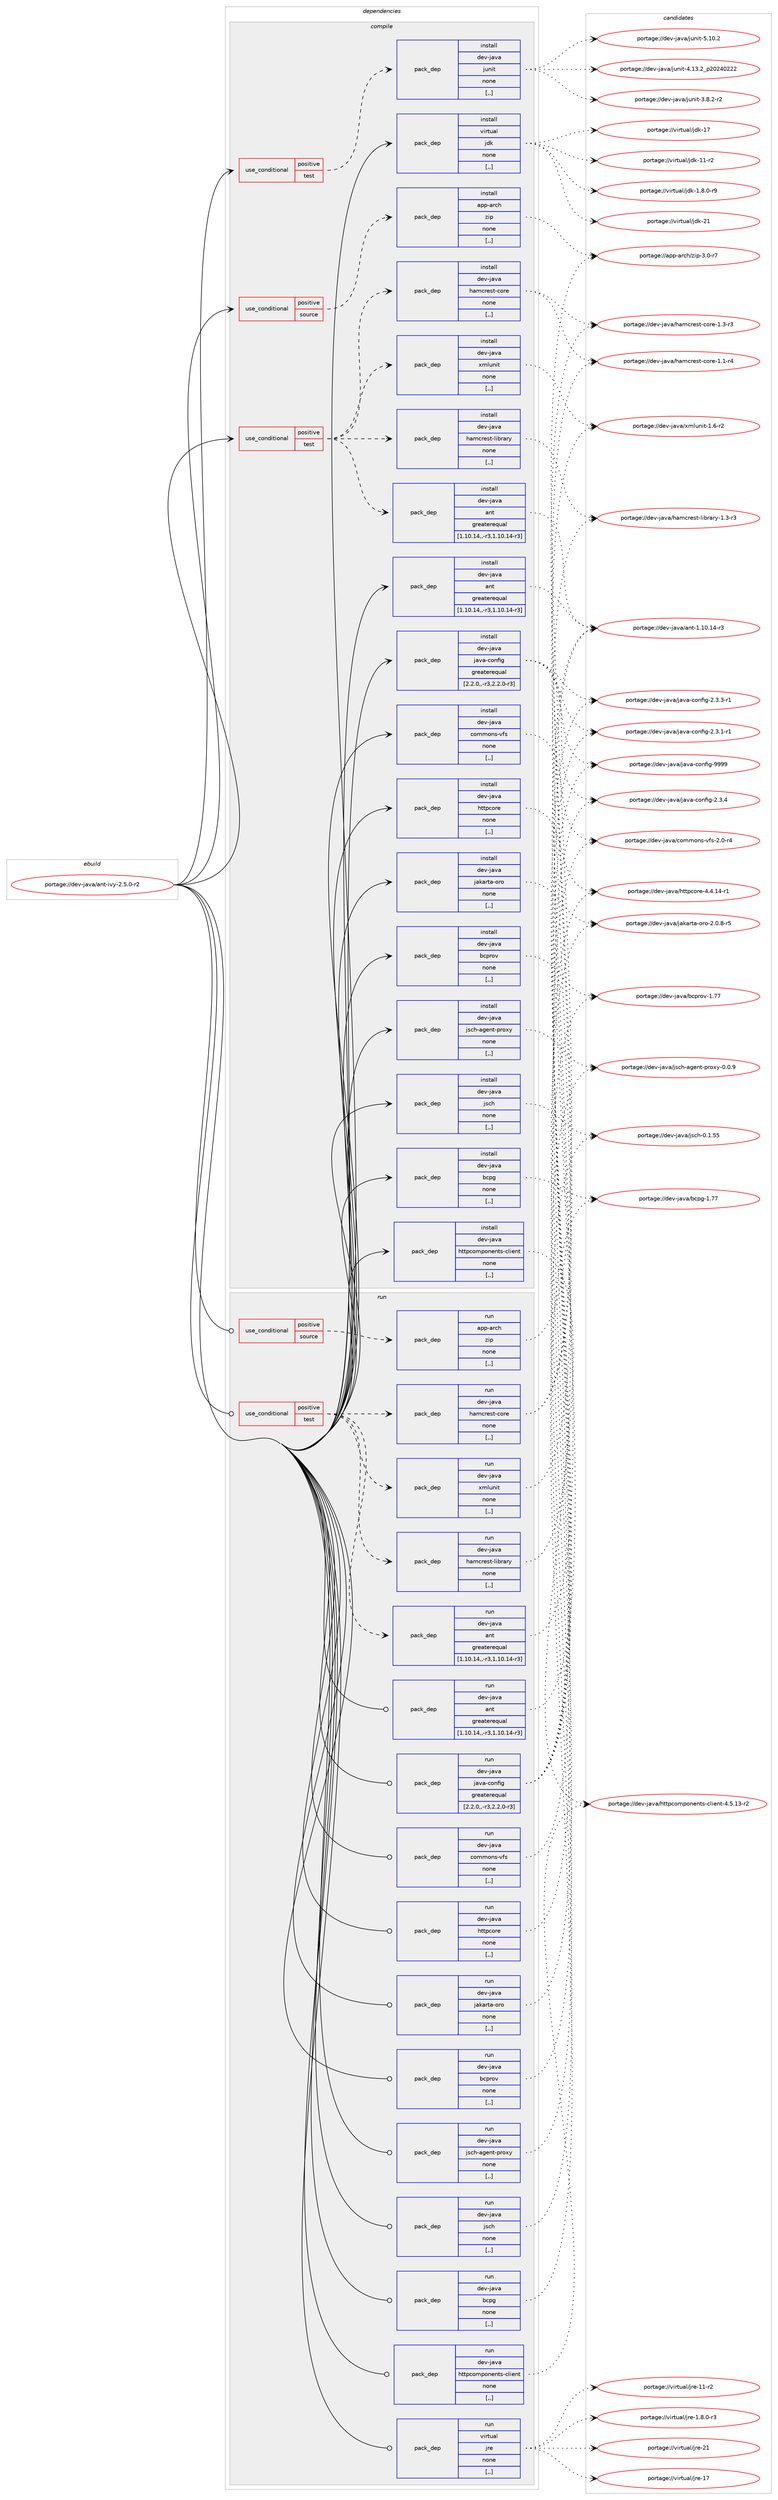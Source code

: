 digraph prolog {

# *************
# Graph options
# *************

newrank=true;
concentrate=true;
compound=true;
graph [rankdir=LR,fontname=Helvetica,fontsize=10,ranksep=1.5];#, ranksep=2.5, nodesep=0.2];
edge  [arrowhead=vee];
node  [fontname=Helvetica,fontsize=10];

# **********
# The ebuild
# **********

subgraph cluster_leftcol {
color=gray;
rank=same;
label=<<i>ebuild</i>>;
id [label="portage://dev-java/ant-ivy-2.5.0-r2", color=red, width=4, href="../dev-java/ant-ivy-2.5.0-r2.svg"];
}

# ****************
# The dependencies
# ****************

subgraph cluster_midcol {
color=gray;
label=<<i>dependencies</i>>;
subgraph cluster_compile {
fillcolor="#eeeeee";
style=filled;
label=<<i>compile</i>>;
subgraph cond21308 {
dependency91831 [label=<<TABLE BORDER="0" CELLBORDER="1" CELLSPACING="0" CELLPADDING="4"><TR><TD ROWSPAN="3" CELLPADDING="10">use_conditional</TD></TR><TR><TD>positive</TD></TR><TR><TD>source</TD></TR></TABLE>>, shape=none, color=red];
subgraph pack69480 {
dependency91832 [label=<<TABLE BORDER="0" CELLBORDER="1" CELLSPACING="0" CELLPADDING="4" WIDTH="220"><TR><TD ROWSPAN="6" CELLPADDING="30">pack_dep</TD></TR><TR><TD WIDTH="110">install</TD></TR><TR><TD>app-arch</TD></TR><TR><TD>zip</TD></TR><TR><TD>none</TD></TR><TR><TD>[,,]</TD></TR></TABLE>>, shape=none, color=blue];
}
dependency91831:e -> dependency91832:w [weight=20,style="dashed",arrowhead="vee"];
}
id:e -> dependency91831:w [weight=20,style="solid",arrowhead="vee"];
subgraph cond21309 {
dependency91833 [label=<<TABLE BORDER="0" CELLBORDER="1" CELLSPACING="0" CELLPADDING="4"><TR><TD ROWSPAN="3" CELLPADDING="10">use_conditional</TD></TR><TR><TD>positive</TD></TR><TR><TD>test</TD></TR></TABLE>>, shape=none, color=red];
subgraph pack69481 {
dependency91834 [label=<<TABLE BORDER="0" CELLBORDER="1" CELLSPACING="0" CELLPADDING="4" WIDTH="220"><TR><TD ROWSPAN="6" CELLPADDING="30">pack_dep</TD></TR><TR><TD WIDTH="110">install</TD></TR><TR><TD>dev-java</TD></TR><TR><TD>ant</TD></TR><TR><TD>greaterequal</TD></TR><TR><TD>[1.10.14,,-r3,1.10.14-r3]</TD></TR></TABLE>>, shape=none, color=blue];
}
dependency91833:e -> dependency91834:w [weight=20,style="dashed",arrowhead="vee"];
subgraph pack69482 {
dependency91835 [label=<<TABLE BORDER="0" CELLBORDER="1" CELLSPACING="0" CELLPADDING="4" WIDTH="220"><TR><TD ROWSPAN="6" CELLPADDING="30">pack_dep</TD></TR><TR><TD WIDTH="110">install</TD></TR><TR><TD>dev-java</TD></TR><TR><TD>hamcrest-core</TD></TR><TR><TD>none</TD></TR><TR><TD>[,,]</TD></TR></TABLE>>, shape=none, color=blue];
}
dependency91833:e -> dependency91835:w [weight=20,style="dashed",arrowhead="vee"];
subgraph pack69483 {
dependency91836 [label=<<TABLE BORDER="0" CELLBORDER="1" CELLSPACING="0" CELLPADDING="4" WIDTH="220"><TR><TD ROWSPAN="6" CELLPADDING="30">pack_dep</TD></TR><TR><TD WIDTH="110">install</TD></TR><TR><TD>dev-java</TD></TR><TR><TD>hamcrest-library</TD></TR><TR><TD>none</TD></TR><TR><TD>[,,]</TD></TR></TABLE>>, shape=none, color=blue];
}
dependency91833:e -> dependency91836:w [weight=20,style="dashed",arrowhead="vee"];
subgraph pack69484 {
dependency91837 [label=<<TABLE BORDER="0" CELLBORDER="1" CELLSPACING="0" CELLPADDING="4" WIDTH="220"><TR><TD ROWSPAN="6" CELLPADDING="30">pack_dep</TD></TR><TR><TD WIDTH="110">install</TD></TR><TR><TD>dev-java</TD></TR><TR><TD>xmlunit</TD></TR><TR><TD>none</TD></TR><TR><TD>[,,]</TD></TR></TABLE>>, shape=none, color=blue];
}
dependency91833:e -> dependency91837:w [weight=20,style="dashed",arrowhead="vee"];
}
id:e -> dependency91833:w [weight=20,style="solid",arrowhead="vee"];
subgraph cond21310 {
dependency91838 [label=<<TABLE BORDER="0" CELLBORDER="1" CELLSPACING="0" CELLPADDING="4"><TR><TD ROWSPAN="3" CELLPADDING="10">use_conditional</TD></TR><TR><TD>positive</TD></TR><TR><TD>test</TD></TR></TABLE>>, shape=none, color=red];
subgraph pack69485 {
dependency91839 [label=<<TABLE BORDER="0" CELLBORDER="1" CELLSPACING="0" CELLPADDING="4" WIDTH="220"><TR><TD ROWSPAN="6" CELLPADDING="30">pack_dep</TD></TR><TR><TD WIDTH="110">install</TD></TR><TR><TD>dev-java</TD></TR><TR><TD>junit</TD></TR><TR><TD>none</TD></TR><TR><TD>[,,]</TD></TR></TABLE>>, shape=none, color=blue];
}
dependency91838:e -> dependency91839:w [weight=20,style="dashed",arrowhead="vee"];
}
id:e -> dependency91838:w [weight=20,style="solid",arrowhead="vee"];
subgraph pack69486 {
dependency91840 [label=<<TABLE BORDER="0" CELLBORDER="1" CELLSPACING="0" CELLPADDING="4" WIDTH="220"><TR><TD ROWSPAN="6" CELLPADDING="30">pack_dep</TD></TR><TR><TD WIDTH="110">install</TD></TR><TR><TD>dev-java</TD></TR><TR><TD>ant</TD></TR><TR><TD>greaterequal</TD></TR><TR><TD>[1.10.14,,-r3,1.10.14-r3]</TD></TR></TABLE>>, shape=none, color=blue];
}
id:e -> dependency91840:w [weight=20,style="solid",arrowhead="vee"];
subgraph pack69487 {
dependency91841 [label=<<TABLE BORDER="0" CELLBORDER="1" CELLSPACING="0" CELLPADDING="4" WIDTH="220"><TR><TD ROWSPAN="6" CELLPADDING="30">pack_dep</TD></TR><TR><TD WIDTH="110">install</TD></TR><TR><TD>dev-java</TD></TR><TR><TD>bcpg</TD></TR><TR><TD>none</TD></TR><TR><TD>[,,]</TD></TR></TABLE>>, shape=none, color=blue];
}
id:e -> dependency91841:w [weight=20,style="solid",arrowhead="vee"];
subgraph pack69488 {
dependency91842 [label=<<TABLE BORDER="0" CELLBORDER="1" CELLSPACING="0" CELLPADDING="4" WIDTH="220"><TR><TD ROWSPAN="6" CELLPADDING="30">pack_dep</TD></TR><TR><TD WIDTH="110">install</TD></TR><TR><TD>dev-java</TD></TR><TR><TD>bcprov</TD></TR><TR><TD>none</TD></TR><TR><TD>[,,]</TD></TR></TABLE>>, shape=none, color=blue];
}
id:e -> dependency91842:w [weight=20,style="solid",arrowhead="vee"];
subgraph pack69489 {
dependency91843 [label=<<TABLE BORDER="0" CELLBORDER="1" CELLSPACING="0" CELLPADDING="4" WIDTH="220"><TR><TD ROWSPAN="6" CELLPADDING="30">pack_dep</TD></TR><TR><TD WIDTH="110">install</TD></TR><TR><TD>dev-java</TD></TR><TR><TD>commons-vfs</TD></TR><TR><TD>none</TD></TR><TR><TD>[,,]</TD></TR></TABLE>>, shape=none, color=blue];
}
id:e -> dependency91843:w [weight=20,style="solid",arrowhead="vee"];
subgraph pack69490 {
dependency91844 [label=<<TABLE BORDER="0" CELLBORDER="1" CELLSPACING="0" CELLPADDING="4" WIDTH="220"><TR><TD ROWSPAN="6" CELLPADDING="30">pack_dep</TD></TR><TR><TD WIDTH="110">install</TD></TR><TR><TD>dev-java</TD></TR><TR><TD>httpcomponents-client</TD></TR><TR><TD>none</TD></TR><TR><TD>[,,]</TD></TR></TABLE>>, shape=none, color=blue];
}
id:e -> dependency91844:w [weight=20,style="solid",arrowhead="vee"];
subgraph pack69491 {
dependency91845 [label=<<TABLE BORDER="0" CELLBORDER="1" CELLSPACING="0" CELLPADDING="4" WIDTH="220"><TR><TD ROWSPAN="6" CELLPADDING="30">pack_dep</TD></TR><TR><TD WIDTH="110">install</TD></TR><TR><TD>dev-java</TD></TR><TR><TD>httpcore</TD></TR><TR><TD>none</TD></TR><TR><TD>[,,]</TD></TR></TABLE>>, shape=none, color=blue];
}
id:e -> dependency91845:w [weight=20,style="solid",arrowhead="vee"];
subgraph pack69492 {
dependency91846 [label=<<TABLE BORDER="0" CELLBORDER="1" CELLSPACING="0" CELLPADDING="4" WIDTH="220"><TR><TD ROWSPAN="6" CELLPADDING="30">pack_dep</TD></TR><TR><TD WIDTH="110">install</TD></TR><TR><TD>dev-java</TD></TR><TR><TD>jakarta-oro</TD></TR><TR><TD>none</TD></TR><TR><TD>[,,]</TD></TR></TABLE>>, shape=none, color=blue];
}
id:e -> dependency91846:w [weight=20,style="solid",arrowhead="vee"];
subgraph pack69493 {
dependency91847 [label=<<TABLE BORDER="0" CELLBORDER="1" CELLSPACING="0" CELLPADDING="4" WIDTH="220"><TR><TD ROWSPAN="6" CELLPADDING="30">pack_dep</TD></TR><TR><TD WIDTH="110">install</TD></TR><TR><TD>dev-java</TD></TR><TR><TD>java-config</TD></TR><TR><TD>greaterequal</TD></TR><TR><TD>[2.2.0,,-r3,2.2.0-r3]</TD></TR></TABLE>>, shape=none, color=blue];
}
id:e -> dependency91847:w [weight=20,style="solid",arrowhead="vee"];
subgraph pack69494 {
dependency91848 [label=<<TABLE BORDER="0" CELLBORDER="1" CELLSPACING="0" CELLPADDING="4" WIDTH="220"><TR><TD ROWSPAN="6" CELLPADDING="30">pack_dep</TD></TR><TR><TD WIDTH="110">install</TD></TR><TR><TD>dev-java</TD></TR><TR><TD>jsch</TD></TR><TR><TD>none</TD></TR><TR><TD>[,,]</TD></TR></TABLE>>, shape=none, color=blue];
}
id:e -> dependency91848:w [weight=20,style="solid",arrowhead="vee"];
subgraph pack69495 {
dependency91849 [label=<<TABLE BORDER="0" CELLBORDER="1" CELLSPACING="0" CELLPADDING="4" WIDTH="220"><TR><TD ROWSPAN="6" CELLPADDING="30">pack_dep</TD></TR><TR><TD WIDTH="110">install</TD></TR><TR><TD>dev-java</TD></TR><TR><TD>jsch-agent-proxy</TD></TR><TR><TD>none</TD></TR><TR><TD>[,,]</TD></TR></TABLE>>, shape=none, color=blue];
}
id:e -> dependency91849:w [weight=20,style="solid",arrowhead="vee"];
subgraph pack69496 {
dependency91850 [label=<<TABLE BORDER="0" CELLBORDER="1" CELLSPACING="0" CELLPADDING="4" WIDTH="220"><TR><TD ROWSPAN="6" CELLPADDING="30">pack_dep</TD></TR><TR><TD WIDTH="110">install</TD></TR><TR><TD>virtual</TD></TR><TR><TD>jdk</TD></TR><TR><TD>none</TD></TR><TR><TD>[,,]</TD></TR></TABLE>>, shape=none, color=blue];
}
id:e -> dependency91850:w [weight=20,style="solid",arrowhead="vee"];
}
subgraph cluster_compileandrun {
fillcolor="#eeeeee";
style=filled;
label=<<i>compile and run</i>>;
}
subgraph cluster_run {
fillcolor="#eeeeee";
style=filled;
label=<<i>run</i>>;
subgraph cond21311 {
dependency91851 [label=<<TABLE BORDER="0" CELLBORDER="1" CELLSPACING="0" CELLPADDING="4"><TR><TD ROWSPAN="3" CELLPADDING="10">use_conditional</TD></TR><TR><TD>positive</TD></TR><TR><TD>source</TD></TR></TABLE>>, shape=none, color=red];
subgraph pack69497 {
dependency91852 [label=<<TABLE BORDER="0" CELLBORDER="1" CELLSPACING="0" CELLPADDING="4" WIDTH="220"><TR><TD ROWSPAN="6" CELLPADDING="30">pack_dep</TD></TR><TR><TD WIDTH="110">run</TD></TR><TR><TD>app-arch</TD></TR><TR><TD>zip</TD></TR><TR><TD>none</TD></TR><TR><TD>[,,]</TD></TR></TABLE>>, shape=none, color=blue];
}
dependency91851:e -> dependency91852:w [weight=20,style="dashed",arrowhead="vee"];
}
id:e -> dependency91851:w [weight=20,style="solid",arrowhead="odot"];
subgraph cond21312 {
dependency91853 [label=<<TABLE BORDER="0" CELLBORDER="1" CELLSPACING="0" CELLPADDING="4"><TR><TD ROWSPAN="3" CELLPADDING="10">use_conditional</TD></TR><TR><TD>positive</TD></TR><TR><TD>test</TD></TR></TABLE>>, shape=none, color=red];
subgraph pack69498 {
dependency91854 [label=<<TABLE BORDER="0" CELLBORDER="1" CELLSPACING="0" CELLPADDING="4" WIDTH="220"><TR><TD ROWSPAN="6" CELLPADDING="30">pack_dep</TD></TR><TR><TD WIDTH="110">run</TD></TR><TR><TD>dev-java</TD></TR><TR><TD>ant</TD></TR><TR><TD>greaterequal</TD></TR><TR><TD>[1.10.14,,-r3,1.10.14-r3]</TD></TR></TABLE>>, shape=none, color=blue];
}
dependency91853:e -> dependency91854:w [weight=20,style="dashed",arrowhead="vee"];
subgraph pack69499 {
dependency91855 [label=<<TABLE BORDER="0" CELLBORDER="1" CELLSPACING="0" CELLPADDING="4" WIDTH="220"><TR><TD ROWSPAN="6" CELLPADDING="30">pack_dep</TD></TR><TR><TD WIDTH="110">run</TD></TR><TR><TD>dev-java</TD></TR><TR><TD>hamcrest-core</TD></TR><TR><TD>none</TD></TR><TR><TD>[,,]</TD></TR></TABLE>>, shape=none, color=blue];
}
dependency91853:e -> dependency91855:w [weight=20,style="dashed",arrowhead="vee"];
subgraph pack69500 {
dependency91856 [label=<<TABLE BORDER="0" CELLBORDER="1" CELLSPACING="0" CELLPADDING="4" WIDTH="220"><TR><TD ROWSPAN="6" CELLPADDING="30">pack_dep</TD></TR><TR><TD WIDTH="110">run</TD></TR><TR><TD>dev-java</TD></TR><TR><TD>hamcrest-library</TD></TR><TR><TD>none</TD></TR><TR><TD>[,,]</TD></TR></TABLE>>, shape=none, color=blue];
}
dependency91853:e -> dependency91856:w [weight=20,style="dashed",arrowhead="vee"];
subgraph pack69501 {
dependency91857 [label=<<TABLE BORDER="0" CELLBORDER="1" CELLSPACING="0" CELLPADDING="4" WIDTH="220"><TR><TD ROWSPAN="6" CELLPADDING="30">pack_dep</TD></TR><TR><TD WIDTH="110">run</TD></TR><TR><TD>dev-java</TD></TR><TR><TD>xmlunit</TD></TR><TR><TD>none</TD></TR><TR><TD>[,,]</TD></TR></TABLE>>, shape=none, color=blue];
}
dependency91853:e -> dependency91857:w [weight=20,style="dashed",arrowhead="vee"];
}
id:e -> dependency91853:w [weight=20,style="solid",arrowhead="odot"];
subgraph pack69502 {
dependency91858 [label=<<TABLE BORDER="0" CELLBORDER="1" CELLSPACING="0" CELLPADDING="4" WIDTH="220"><TR><TD ROWSPAN="6" CELLPADDING="30">pack_dep</TD></TR><TR><TD WIDTH="110">run</TD></TR><TR><TD>dev-java</TD></TR><TR><TD>ant</TD></TR><TR><TD>greaterequal</TD></TR><TR><TD>[1.10.14,,-r3,1.10.14-r3]</TD></TR></TABLE>>, shape=none, color=blue];
}
id:e -> dependency91858:w [weight=20,style="solid",arrowhead="odot"];
subgraph pack69503 {
dependency91859 [label=<<TABLE BORDER="0" CELLBORDER="1" CELLSPACING="0" CELLPADDING="4" WIDTH="220"><TR><TD ROWSPAN="6" CELLPADDING="30">pack_dep</TD></TR><TR><TD WIDTH="110">run</TD></TR><TR><TD>dev-java</TD></TR><TR><TD>bcpg</TD></TR><TR><TD>none</TD></TR><TR><TD>[,,]</TD></TR></TABLE>>, shape=none, color=blue];
}
id:e -> dependency91859:w [weight=20,style="solid",arrowhead="odot"];
subgraph pack69504 {
dependency91860 [label=<<TABLE BORDER="0" CELLBORDER="1" CELLSPACING="0" CELLPADDING="4" WIDTH="220"><TR><TD ROWSPAN="6" CELLPADDING="30">pack_dep</TD></TR><TR><TD WIDTH="110">run</TD></TR><TR><TD>dev-java</TD></TR><TR><TD>bcprov</TD></TR><TR><TD>none</TD></TR><TR><TD>[,,]</TD></TR></TABLE>>, shape=none, color=blue];
}
id:e -> dependency91860:w [weight=20,style="solid",arrowhead="odot"];
subgraph pack69505 {
dependency91861 [label=<<TABLE BORDER="0" CELLBORDER="1" CELLSPACING="0" CELLPADDING="4" WIDTH="220"><TR><TD ROWSPAN="6" CELLPADDING="30">pack_dep</TD></TR><TR><TD WIDTH="110">run</TD></TR><TR><TD>dev-java</TD></TR><TR><TD>commons-vfs</TD></TR><TR><TD>none</TD></TR><TR><TD>[,,]</TD></TR></TABLE>>, shape=none, color=blue];
}
id:e -> dependency91861:w [weight=20,style="solid",arrowhead="odot"];
subgraph pack69506 {
dependency91862 [label=<<TABLE BORDER="0" CELLBORDER="1" CELLSPACING="0" CELLPADDING="4" WIDTH="220"><TR><TD ROWSPAN="6" CELLPADDING="30">pack_dep</TD></TR><TR><TD WIDTH="110">run</TD></TR><TR><TD>dev-java</TD></TR><TR><TD>httpcomponents-client</TD></TR><TR><TD>none</TD></TR><TR><TD>[,,]</TD></TR></TABLE>>, shape=none, color=blue];
}
id:e -> dependency91862:w [weight=20,style="solid",arrowhead="odot"];
subgraph pack69507 {
dependency91863 [label=<<TABLE BORDER="0" CELLBORDER="1" CELLSPACING="0" CELLPADDING="4" WIDTH="220"><TR><TD ROWSPAN="6" CELLPADDING="30">pack_dep</TD></TR><TR><TD WIDTH="110">run</TD></TR><TR><TD>dev-java</TD></TR><TR><TD>httpcore</TD></TR><TR><TD>none</TD></TR><TR><TD>[,,]</TD></TR></TABLE>>, shape=none, color=blue];
}
id:e -> dependency91863:w [weight=20,style="solid",arrowhead="odot"];
subgraph pack69508 {
dependency91864 [label=<<TABLE BORDER="0" CELLBORDER="1" CELLSPACING="0" CELLPADDING="4" WIDTH="220"><TR><TD ROWSPAN="6" CELLPADDING="30">pack_dep</TD></TR><TR><TD WIDTH="110">run</TD></TR><TR><TD>dev-java</TD></TR><TR><TD>jakarta-oro</TD></TR><TR><TD>none</TD></TR><TR><TD>[,,]</TD></TR></TABLE>>, shape=none, color=blue];
}
id:e -> dependency91864:w [weight=20,style="solid",arrowhead="odot"];
subgraph pack69509 {
dependency91865 [label=<<TABLE BORDER="0" CELLBORDER="1" CELLSPACING="0" CELLPADDING="4" WIDTH="220"><TR><TD ROWSPAN="6" CELLPADDING="30">pack_dep</TD></TR><TR><TD WIDTH="110">run</TD></TR><TR><TD>dev-java</TD></TR><TR><TD>java-config</TD></TR><TR><TD>greaterequal</TD></TR><TR><TD>[2.2.0,,-r3,2.2.0-r3]</TD></TR></TABLE>>, shape=none, color=blue];
}
id:e -> dependency91865:w [weight=20,style="solid",arrowhead="odot"];
subgraph pack69510 {
dependency91866 [label=<<TABLE BORDER="0" CELLBORDER="1" CELLSPACING="0" CELLPADDING="4" WIDTH="220"><TR><TD ROWSPAN="6" CELLPADDING="30">pack_dep</TD></TR><TR><TD WIDTH="110">run</TD></TR><TR><TD>dev-java</TD></TR><TR><TD>jsch</TD></TR><TR><TD>none</TD></TR><TR><TD>[,,]</TD></TR></TABLE>>, shape=none, color=blue];
}
id:e -> dependency91866:w [weight=20,style="solid",arrowhead="odot"];
subgraph pack69511 {
dependency91867 [label=<<TABLE BORDER="0" CELLBORDER="1" CELLSPACING="0" CELLPADDING="4" WIDTH="220"><TR><TD ROWSPAN="6" CELLPADDING="30">pack_dep</TD></TR><TR><TD WIDTH="110">run</TD></TR><TR><TD>dev-java</TD></TR><TR><TD>jsch-agent-proxy</TD></TR><TR><TD>none</TD></TR><TR><TD>[,,]</TD></TR></TABLE>>, shape=none, color=blue];
}
id:e -> dependency91867:w [weight=20,style="solid",arrowhead="odot"];
subgraph pack69512 {
dependency91868 [label=<<TABLE BORDER="0" CELLBORDER="1" CELLSPACING="0" CELLPADDING="4" WIDTH="220"><TR><TD ROWSPAN="6" CELLPADDING="30">pack_dep</TD></TR><TR><TD WIDTH="110">run</TD></TR><TR><TD>virtual</TD></TR><TR><TD>jre</TD></TR><TR><TD>none</TD></TR><TR><TD>[,,]</TD></TR></TABLE>>, shape=none, color=blue];
}
id:e -> dependency91868:w [weight=20,style="solid",arrowhead="odot"];
}
}

# **************
# The candidates
# **************

subgraph cluster_choices {
rank=same;
color=gray;
label=<<i>candidates</i>>;

subgraph choice69480 {
color=black;
nodesep=1;
choice9711211245971149910447122105112455146484511455 [label="portage://app-arch/zip-3.0-r7", color=red, width=4,href="../app-arch/zip-3.0-r7.svg"];
dependency91832:e -> choice9711211245971149910447122105112455146484511455:w [style=dotted,weight="100"];
}
subgraph choice69481 {
color=black;
nodesep=1;
choice100101118451069711897479711011645494649484649524511451 [label="portage://dev-java/ant-1.10.14-r3", color=red, width=4,href="../dev-java/ant-1.10.14-r3.svg"];
dependency91834:e -> choice100101118451069711897479711011645494649484649524511451:w [style=dotted,weight="100"];
}
subgraph choice69482 {
color=black;
nodesep=1;
choice1001011184510697118974710497109991141011151164599111114101454946514511451 [label="portage://dev-java/hamcrest-core-1.3-r3", color=red, width=4,href="../dev-java/hamcrest-core-1.3-r3.svg"];
choice1001011184510697118974710497109991141011151164599111114101454946494511452 [label="portage://dev-java/hamcrest-core-1.1-r4", color=red, width=4,href="../dev-java/hamcrest-core-1.1-r4.svg"];
dependency91835:e -> choice1001011184510697118974710497109991141011151164599111114101454946514511451:w [style=dotted,weight="100"];
dependency91835:e -> choice1001011184510697118974710497109991141011151164599111114101454946494511452:w [style=dotted,weight="100"];
}
subgraph choice69483 {
color=black;
nodesep=1;
choice100101118451069711897471049710999114101115116451081059811497114121454946514511451 [label="portage://dev-java/hamcrest-library-1.3-r3", color=red, width=4,href="../dev-java/hamcrest-library-1.3-r3.svg"];
dependency91836:e -> choice100101118451069711897471049710999114101115116451081059811497114121454946514511451:w [style=dotted,weight="100"];
}
subgraph choice69484 {
color=black;
nodesep=1;
choice10010111845106971189747120109108117110105116454946544511450 [label="portage://dev-java/xmlunit-1.6-r2", color=red, width=4,href="../dev-java/xmlunit-1.6-r2.svg"];
dependency91837:e -> choice10010111845106971189747120109108117110105116454946544511450:w [style=dotted,weight="100"];
}
subgraph choice69485 {
color=black;
nodesep=1;
choice1001011184510697118974710611711010511645534649484650 [label="portage://dev-java/junit-5.10.2", color=red, width=4,href="../dev-java/junit-5.10.2.svg"];
choice1001011184510697118974710611711010511645524649514650951125048505248505050 [label="portage://dev-java/junit-4.13.2_p20240222", color=red, width=4,href="../dev-java/junit-4.13.2_p20240222.svg"];
choice100101118451069711897471061171101051164551465646504511450 [label="portage://dev-java/junit-3.8.2-r2", color=red, width=4,href="../dev-java/junit-3.8.2-r2.svg"];
dependency91839:e -> choice1001011184510697118974710611711010511645534649484650:w [style=dotted,weight="100"];
dependency91839:e -> choice1001011184510697118974710611711010511645524649514650951125048505248505050:w [style=dotted,weight="100"];
dependency91839:e -> choice100101118451069711897471061171101051164551465646504511450:w [style=dotted,weight="100"];
}
subgraph choice69486 {
color=black;
nodesep=1;
choice100101118451069711897479711011645494649484649524511451 [label="portage://dev-java/ant-1.10.14-r3", color=red, width=4,href="../dev-java/ant-1.10.14-r3.svg"];
dependency91840:e -> choice100101118451069711897479711011645494649484649524511451:w [style=dotted,weight="100"];
}
subgraph choice69487 {
color=black;
nodesep=1;
choice1001011184510697118974798991121034549465555 [label="portage://dev-java/bcpg-1.77", color=red, width=4,href="../dev-java/bcpg-1.77.svg"];
dependency91841:e -> choice1001011184510697118974798991121034549465555:w [style=dotted,weight="100"];
}
subgraph choice69488 {
color=black;
nodesep=1;
choice1001011184510697118974798991121141111184549465555 [label="portage://dev-java/bcprov-1.77", color=red, width=4,href="../dev-java/bcprov-1.77.svg"];
dependency91842:e -> choice1001011184510697118974798991121141111184549465555:w [style=dotted,weight="100"];
}
subgraph choice69489 {
color=black;
nodesep=1;
choice100101118451069711897479911110910911111011545118102115455046484511452 [label="portage://dev-java/commons-vfs-2.0-r4", color=red, width=4,href="../dev-java/commons-vfs-2.0-r4.svg"];
dependency91843:e -> choice100101118451069711897479911110910911111011545118102115455046484511452:w [style=dotted,weight="100"];
}
subgraph choice69490 {
color=black;
nodesep=1;
choice10010111845106971189747104116116112991111091121111101011101161154599108105101110116455246534649514511450 [label="portage://dev-java/httpcomponents-client-4.5.13-r2", color=red, width=4,href="../dev-java/httpcomponents-client-4.5.13-r2.svg"];
dependency91844:e -> choice10010111845106971189747104116116112991111091121111101011101161154599108105101110116455246534649514511450:w [style=dotted,weight="100"];
}
subgraph choice69491 {
color=black;
nodesep=1;
choice1001011184510697118974710411611611299111114101455246524649524511449 [label="portage://dev-java/httpcore-4.4.14-r1", color=red, width=4,href="../dev-java/httpcore-4.4.14-r1.svg"];
dependency91845:e -> choice1001011184510697118974710411611611299111114101455246524649524511449:w [style=dotted,weight="100"];
}
subgraph choice69492 {
color=black;
nodesep=1;
choice10010111845106971189747106971079711411697451111141114550464846564511453 [label="portage://dev-java/jakarta-oro-2.0.8-r5", color=red, width=4,href="../dev-java/jakarta-oro-2.0.8-r5.svg"];
dependency91846:e -> choice10010111845106971189747106971079711411697451111141114550464846564511453:w [style=dotted,weight="100"];
}
subgraph choice69493 {
color=black;
nodesep=1;
choice10010111845106971189747106971189745991111101021051034557575757 [label="portage://dev-java/java-config-9999", color=red, width=4,href="../dev-java/java-config-9999.svg"];
choice1001011184510697118974710697118974599111110102105103455046514652 [label="portage://dev-java/java-config-2.3.4", color=red, width=4,href="../dev-java/java-config-2.3.4.svg"];
choice10010111845106971189747106971189745991111101021051034550465146514511449 [label="portage://dev-java/java-config-2.3.3-r1", color=red, width=4,href="../dev-java/java-config-2.3.3-r1.svg"];
choice10010111845106971189747106971189745991111101021051034550465146494511449 [label="portage://dev-java/java-config-2.3.1-r1", color=red, width=4,href="../dev-java/java-config-2.3.1-r1.svg"];
dependency91847:e -> choice10010111845106971189747106971189745991111101021051034557575757:w [style=dotted,weight="100"];
dependency91847:e -> choice1001011184510697118974710697118974599111110102105103455046514652:w [style=dotted,weight="100"];
dependency91847:e -> choice10010111845106971189747106971189745991111101021051034550465146514511449:w [style=dotted,weight="100"];
dependency91847:e -> choice10010111845106971189747106971189745991111101021051034550465146494511449:w [style=dotted,weight="100"];
}
subgraph choice69494 {
color=black;
nodesep=1;
choice100101118451069711897471061159910445484649465353 [label="portage://dev-java/jsch-0.1.55", color=red, width=4,href="../dev-java/jsch-0.1.55.svg"];
dependency91848:e -> choice100101118451069711897471061159910445484649465353:w [style=dotted,weight="100"];
}
subgraph choice69495 {
color=black;
nodesep=1;
choice1001011184510697118974710611599104459710310111011645112114111120121454846484657 [label="portage://dev-java/jsch-agent-proxy-0.0.9", color=red, width=4,href="../dev-java/jsch-agent-proxy-0.0.9.svg"];
dependency91849:e -> choice1001011184510697118974710611599104459710310111011645112114111120121454846484657:w [style=dotted,weight="100"];
}
subgraph choice69496 {
color=black;
nodesep=1;
choice1181051141161179710847106100107455049 [label="portage://virtual/jdk-21", color=red, width=4,href="../virtual/jdk-21.svg"];
choice1181051141161179710847106100107454955 [label="portage://virtual/jdk-17", color=red, width=4,href="../virtual/jdk-17.svg"];
choice11810511411611797108471061001074549494511450 [label="portage://virtual/jdk-11-r2", color=red, width=4,href="../virtual/jdk-11-r2.svg"];
choice11810511411611797108471061001074549465646484511457 [label="portage://virtual/jdk-1.8.0-r9", color=red, width=4,href="../virtual/jdk-1.8.0-r9.svg"];
dependency91850:e -> choice1181051141161179710847106100107455049:w [style=dotted,weight="100"];
dependency91850:e -> choice1181051141161179710847106100107454955:w [style=dotted,weight="100"];
dependency91850:e -> choice11810511411611797108471061001074549494511450:w [style=dotted,weight="100"];
dependency91850:e -> choice11810511411611797108471061001074549465646484511457:w [style=dotted,weight="100"];
}
subgraph choice69497 {
color=black;
nodesep=1;
choice9711211245971149910447122105112455146484511455 [label="portage://app-arch/zip-3.0-r7", color=red, width=4,href="../app-arch/zip-3.0-r7.svg"];
dependency91852:e -> choice9711211245971149910447122105112455146484511455:w [style=dotted,weight="100"];
}
subgraph choice69498 {
color=black;
nodesep=1;
choice100101118451069711897479711011645494649484649524511451 [label="portage://dev-java/ant-1.10.14-r3", color=red, width=4,href="../dev-java/ant-1.10.14-r3.svg"];
dependency91854:e -> choice100101118451069711897479711011645494649484649524511451:w [style=dotted,weight="100"];
}
subgraph choice69499 {
color=black;
nodesep=1;
choice1001011184510697118974710497109991141011151164599111114101454946514511451 [label="portage://dev-java/hamcrest-core-1.3-r3", color=red, width=4,href="../dev-java/hamcrest-core-1.3-r3.svg"];
choice1001011184510697118974710497109991141011151164599111114101454946494511452 [label="portage://dev-java/hamcrest-core-1.1-r4", color=red, width=4,href="../dev-java/hamcrest-core-1.1-r4.svg"];
dependency91855:e -> choice1001011184510697118974710497109991141011151164599111114101454946514511451:w [style=dotted,weight="100"];
dependency91855:e -> choice1001011184510697118974710497109991141011151164599111114101454946494511452:w [style=dotted,weight="100"];
}
subgraph choice69500 {
color=black;
nodesep=1;
choice100101118451069711897471049710999114101115116451081059811497114121454946514511451 [label="portage://dev-java/hamcrest-library-1.3-r3", color=red, width=4,href="../dev-java/hamcrest-library-1.3-r3.svg"];
dependency91856:e -> choice100101118451069711897471049710999114101115116451081059811497114121454946514511451:w [style=dotted,weight="100"];
}
subgraph choice69501 {
color=black;
nodesep=1;
choice10010111845106971189747120109108117110105116454946544511450 [label="portage://dev-java/xmlunit-1.6-r2", color=red, width=4,href="../dev-java/xmlunit-1.6-r2.svg"];
dependency91857:e -> choice10010111845106971189747120109108117110105116454946544511450:w [style=dotted,weight="100"];
}
subgraph choice69502 {
color=black;
nodesep=1;
choice100101118451069711897479711011645494649484649524511451 [label="portage://dev-java/ant-1.10.14-r3", color=red, width=4,href="../dev-java/ant-1.10.14-r3.svg"];
dependency91858:e -> choice100101118451069711897479711011645494649484649524511451:w [style=dotted,weight="100"];
}
subgraph choice69503 {
color=black;
nodesep=1;
choice1001011184510697118974798991121034549465555 [label="portage://dev-java/bcpg-1.77", color=red, width=4,href="../dev-java/bcpg-1.77.svg"];
dependency91859:e -> choice1001011184510697118974798991121034549465555:w [style=dotted,weight="100"];
}
subgraph choice69504 {
color=black;
nodesep=1;
choice1001011184510697118974798991121141111184549465555 [label="portage://dev-java/bcprov-1.77", color=red, width=4,href="../dev-java/bcprov-1.77.svg"];
dependency91860:e -> choice1001011184510697118974798991121141111184549465555:w [style=dotted,weight="100"];
}
subgraph choice69505 {
color=black;
nodesep=1;
choice100101118451069711897479911110910911111011545118102115455046484511452 [label="portage://dev-java/commons-vfs-2.0-r4", color=red, width=4,href="../dev-java/commons-vfs-2.0-r4.svg"];
dependency91861:e -> choice100101118451069711897479911110910911111011545118102115455046484511452:w [style=dotted,weight="100"];
}
subgraph choice69506 {
color=black;
nodesep=1;
choice10010111845106971189747104116116112991111091121111101011101161154599108105101110116455246534649514511450 [label="portage://dev-java/httpcomponents-client-4.5.13-r2", color=red, width=4,href="../dev-java/httpcomponents-client-4.5.13-r2.svg"];
dependency91862:e -> choice10010111845106971189747104116116112991111091121111101011101161154599108105101110116455246534649514511450:w [style=dotted,weight="100"];
}
subgraph choice69507 {
color=black;
nodesep=1;
choice1001011184510697118974710411611611299111114101455246524649524511449 [label="portage://dev-java/httpcore-4.4.14-r1", color=red, width=4,href="../dev-java/httpcore-4.4.14-r1.svg"];
dependency91863:e -> choice1001011184510697118974710411611611299111114101455246524649524511449:w [style=dotted,weight="100"];
}
subgraph choice69508 {
color=black;
nodesep=1;
choice10010111845106971189747106971079711411697451111141114550464846564511453 [label="portage://dev-java/jakarta-oro-2.0.8-r5", color=red, width=4,href="../dev-java/jakarta-oro-2.0.8-r5.svg"];
dependency91864:e -> choice10010111845106971189747106971079711411697451111141114550464846564511453:w [style=dotted,weight="100"];
}
subgraph choice69509 {
color=black;
nodesep=1;
choice10010111845106971189747106971189745991111101021051034557575757 [label="portage://dev-java/java-config-9999", color=red, width=4,href="../dev-java/java-config-9999.svg"];
choice1001011184510697118974710697118974599111110102105103455046514652 [label="portage://dev-java/java-config-2.3.4", color=red, width=4,href="../dev-java/java-config-2.3.4.svg"];
choice10010111845106971189747106971189745991111101021051034550465146514511449 [label="portage://dev-java/java-config-2.3.3-r1", color=red, width=4,href="../dev-java/java-config-2.3.3-r1.svg"];
choice10010111845106971189747106971189745991111101021051034550465146494511449 [label="portage://dev-java/java-config-2.3.1-r1", color=red, width=4,href="../dev-java/java-config-2.3.1-r1.svg"];
dependency91865:e -> choice10010111845106971189747106971189745991111101021051034557575757:w [style=dotted,weight="100"];
dependency91865:e -> choice1001011184510697118974710697118974599111110102105103455046514652:w [style=dotted,weight="100"];
dependency91865:e -> choice10010111845106971189747106971189745991111101021051034550465146514511449:w [style=dotted,weight="100"];
dependency91865:e -> choice10010111845106971189747106971189745991111101021051034550465146494511449:w [style=dotted,weight="100"];
}
subgraph choice69510 {
color=black;
nodesep=1;
choice100101118451069711897471061159910445484649465353 [label="portage://dev-java/jsch-0.1.55", color=red, width=4,href="../dev-java/jsch-0.1.55.svg"];
dependency91866:e -> choice100101118451069711897471061159910445484649465353:w [style=dotted,weight="100"];
}
subgraph choice69511 {
color=black;
nodesep=1;
choice1001011184510697118974710611599104459710310111011645112114111120121454846484657 [label="portage://dev-java/jsch-agent-proxy-0.0.9", color=red, width=4,href="../dev-java/jsch-agent-proxy-0.0.9.svg"];
dependency91867:e -> choice1001011184510697118974710611599104459710310111011645112114111120121454846484657:w [style=dotted,weight="100"];
}
subgraph choice69512 {
color=black;
nodesep=1;
choice1181051141161179710847106114101455049 [label="portage://virtual/jre-21", color=red, width=4,href="../virtual/jre-21.svg"];
choice1181051141161179710847106114101454955 [label="portage://virtual/jre-17", color=red, width=4,href="../virtual/jre-17.svg"];
choice11810511411611797108471061141014549494511450 [label="portage://virtual/jre-11-r2", color=red, width=4,href="../virtual/jre-11-r2.svg"];
choice11810511411611797108471061141014549465646484511451 [label="portage://virtual/jre-1.8.0-r3", color=red, width=4,href="../virtual/jre-1.8.0-r3.svg"];
dependency91868:e -> choice1181051141161179710847106114101455049:w [style=dotted,weight="100"];
dependency91868:e -> choice1181051141161179710847106114101454955:w [style=dotted,weight="100"];
dependency91868:e -> choice11810511411611797108471061141014549494511450:w [style=dotted,weight="100"];
dependency91868:e -> choice11810511411611797108471061141014549465646484511451:w [style=dotted,weight="100"];
}
}

}
